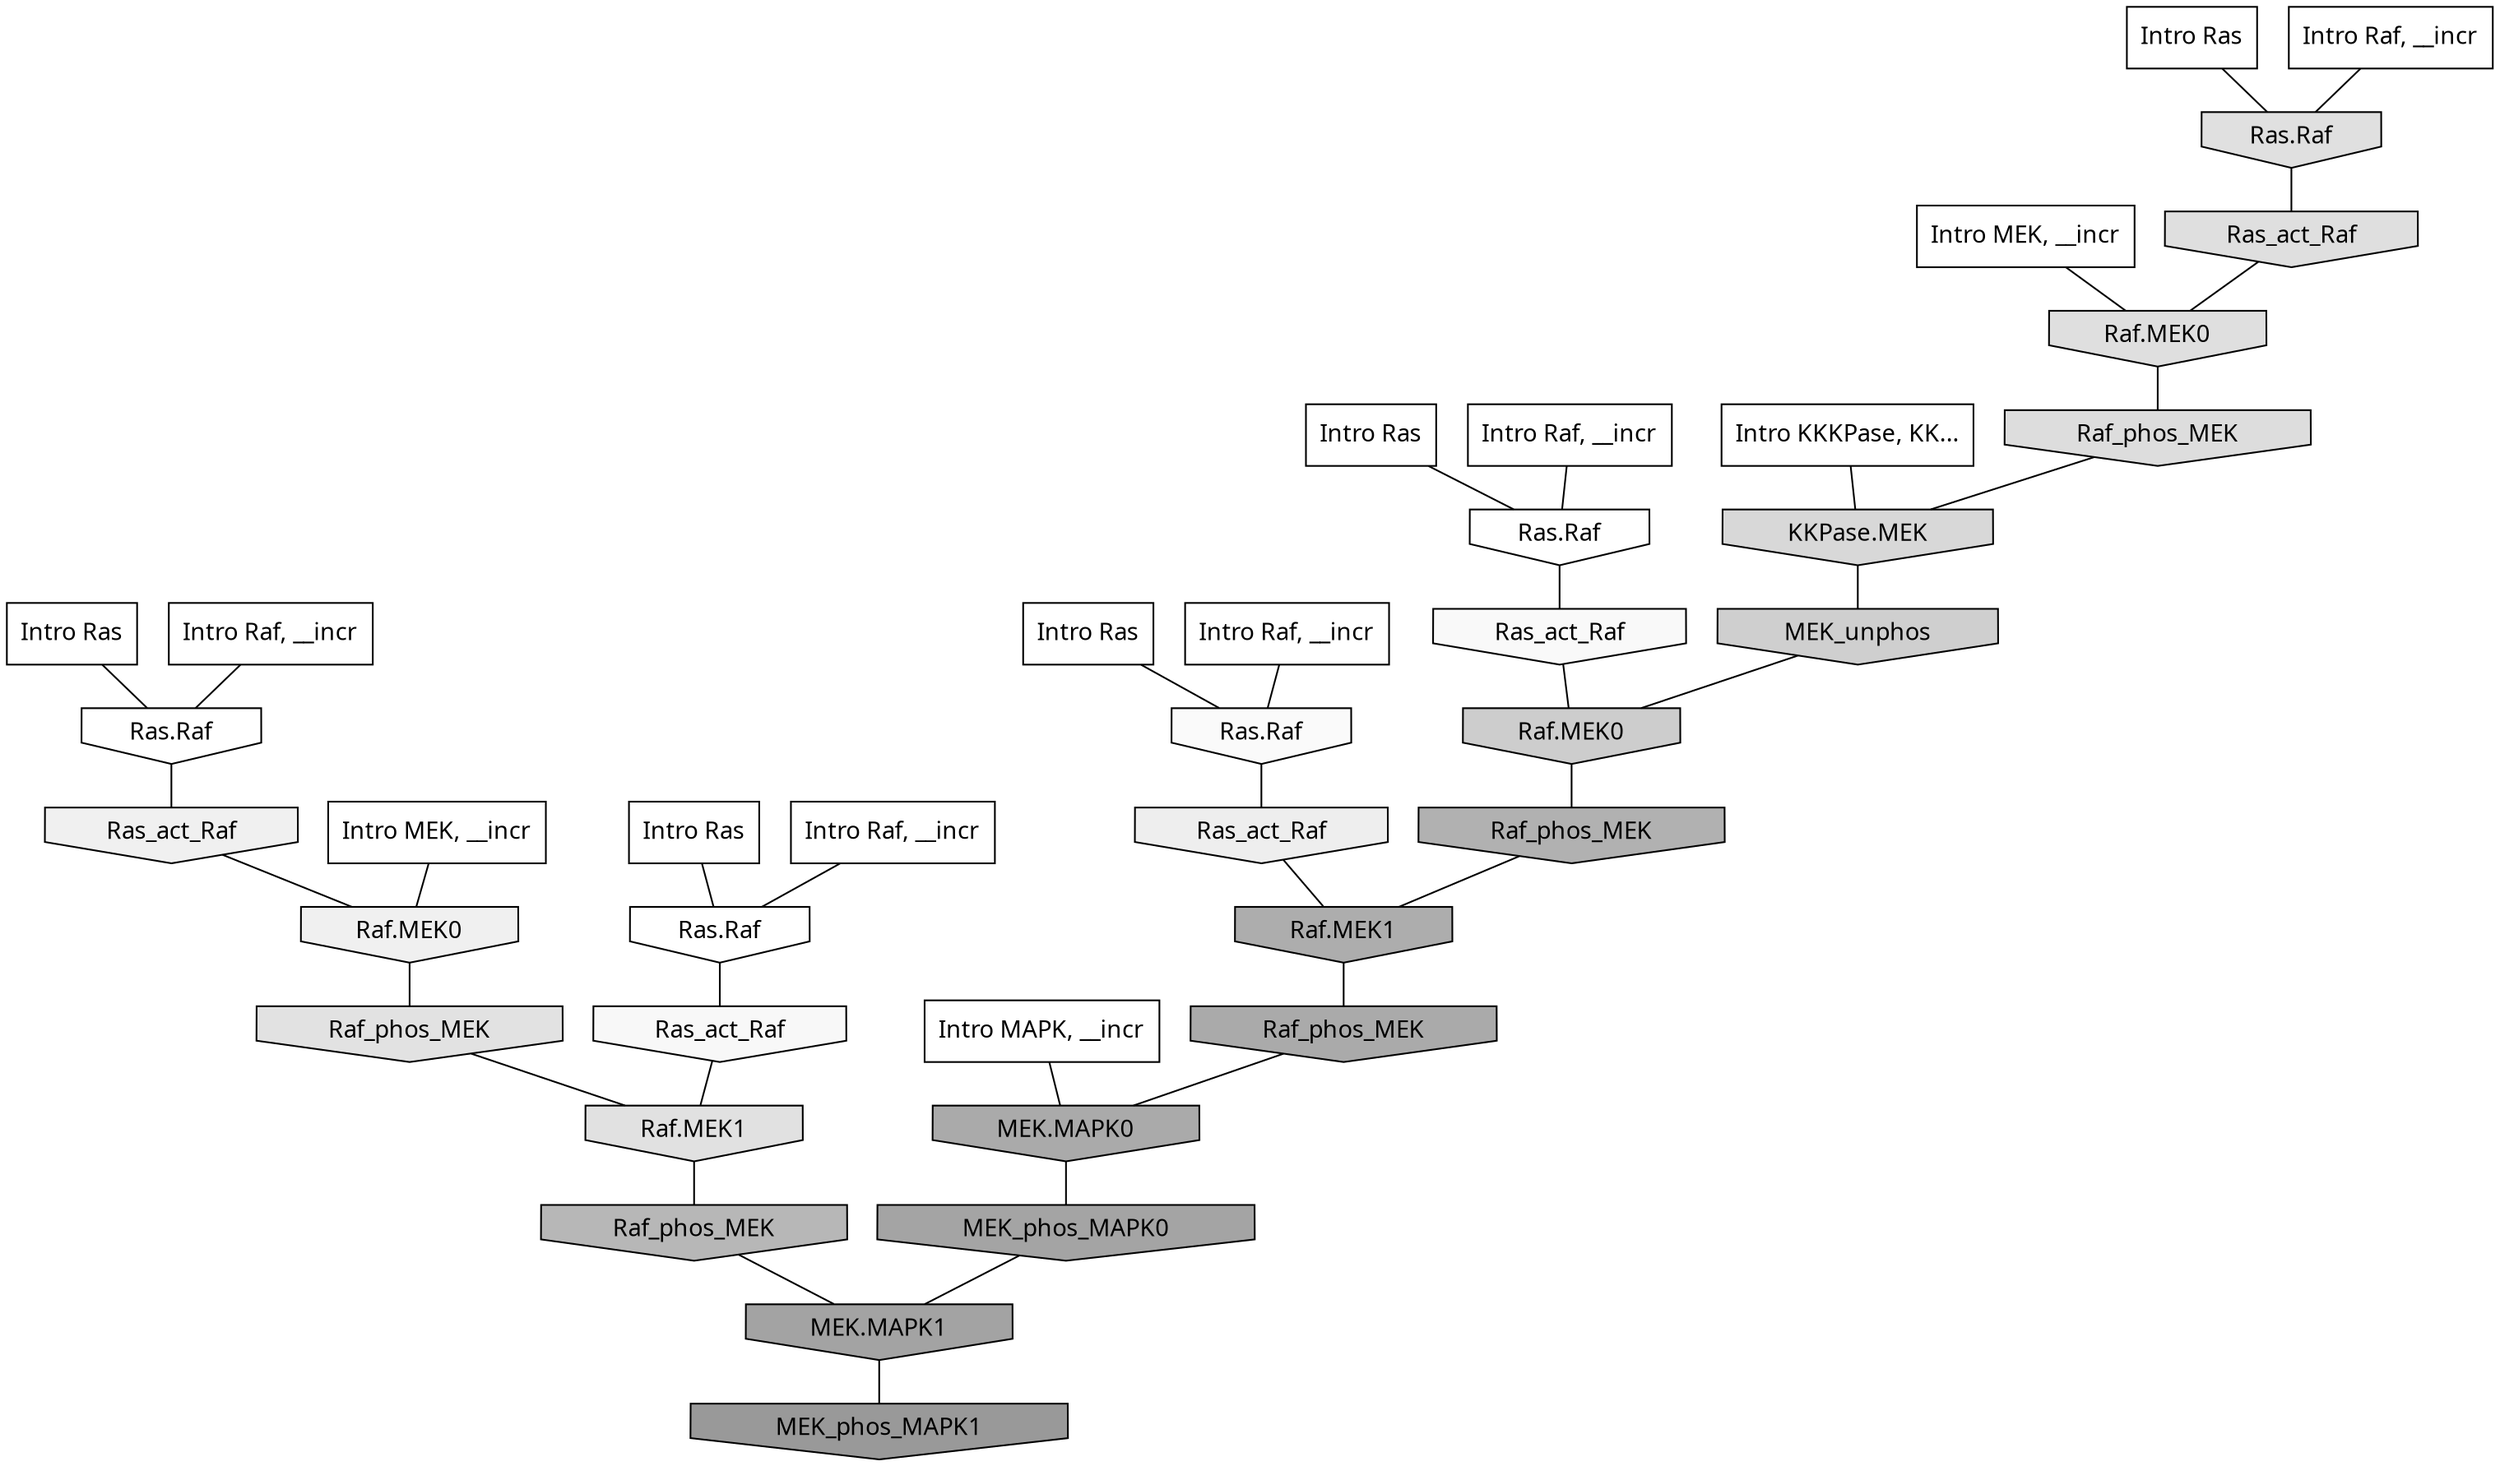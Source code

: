 digraph G{
  rankdir="TB";
  ranksep=0.30;
  node [fontname="CMU Serif"];
  edge [fontname="CMU Serif"];
  
  17 [label="Intro Ras", shape=rectangle, style=filled, fillcolor="0.000 0.000 1.000"]
  
  26 [label="Intro Ras", shape=rectangle, style=filled, fillcolor="0.000 0.000 1.000"]
  
  66 [label="Intro Ras", shape=rectangle, style=filled, fillcolor="0.000 0.000 1.000"]
  
  68 [label="Intro Ras", shape=rectangle, style=filled, fillcolor="0.000 0.000 1.000"]
  
  94 [label="Intro Ras", shape=rectangle, style=filled, fillcolor="0.000 0.000 1.000"]
  
  167 [label="Intro Raf, __incr", shape=rectangle, style=filled, fillcolor="0.000 0.000 1.000"]
  
  206 [label="Intro Raf, __incr", shape=rectangle, style=filled, fillcolor="0.000 0.000 1.000"]
  
  531 [label="Intro Raf, __incr", shape=rectangle, style=filled, fillcolor="0.000 0.000 1.000"]
  
  651 [label="Intro Raf, __incr", shape=rectangle, style=filled, fillcolor="0.000 0.000 1.000"]
  
  700 [label="Intro Raf, __incr", shape=rectangle, style=filled, fillcolor="0.000 0.000 1.000"]
  
  1365 [label="Intro MEK, __incr", shape=rectangle, style=filled, fillcolor="0.000 0.000 1.000"]
  
  1933 [label="Intro MEK, __incr", shape=rectangle, style=filled, fillcolor="0.000 0.000 1.000"]
  
  2502 [label="Intro MAPK, __incr", shape=rectangle, style=filled, fillcolor="0.000 0.000 1.000"]
  
  3195 [label="Intro KKKPase, KK...", shape=rectangle, style=filled, fillcolor="0.000 0.000 1.000"]
  
  3232 [label="Ras.Raf", shape=invhouse, style=filled, fillcolor="0.000 0.000 1.000"]
  
  3264 [label="Ras.Raf", shape=invhouse, style=filled, fillcolor="0.000 0.000 1.000"]
  
  3283 [label="Ras.Raf", shape=invhouse, style=filled, fillcolor="0.000 0.000 1.000"]
  
  3434 [label="Ras.Raf", shape=invhouse, style=filled, fillcolor="0.000 0.000 0.977"]
  
  3476 [label="Ras_act_Raf", shape=invhouse, style=filled, fillcolor="0.000 0.000 0.973"]
  
  3480 [label="Ras_act_Raf", shape=invhouse, style=filled, fillcolor="0.000 0.000 0.972"]
  
  3746 [label="Ras_act_Raf", shape=invhouse, style=filled, fillcolor="0.000 0.000 0.940"]
  
  3749 [label="Raf.MEK0", shape=invhouse, style=filled, fillcolor="0.000 0.000 0.940"]
  
  3836 [label="Ras_act_Raf", shape=invhouse, style=filled, fillcolor="0.000 0.000 0.933"]
  
  4517 [label="Raf_phos_MEK", shape=invhouse, style=filled, fillcolor="0.000 0.000 0.886"]
  
  4578 [label="Raf.MEK1", shape=invhouse, style=filled, fillcolor="0.000 0.000 0.881"]
  
  4664 [label="Ras.Raf", shape=invhouse, style=filled, fillcolor="0.000 0.000 0.876"]
  
  4705 [label="Ras_act_Raf", shape=invhouse, style=filled, fillcolor="0.000 0.000 0.874"]
  
  4707 [label="Raf.MEK0", shape=invhouse, style=filled, fillcolor="0.000 0.000 0.874"]
  
  4846 [label="Raf_phos_MEK", shape=invhouse, style=filled, fillcolor="0.000 0.000 0.865"]
  
  5139 [label="KKPase.MEK", shape=invhouse, style=filled, fillcolor="0.000 0.000 0.845"]
  
  5689 [label="MEK_unphos", shape=invhouse, style=filled, fillcolor="0.000 0.000 0.812"]
  
  5857 [label="Raf.MEK0", shape=invhouse, style=filled, fillcolor="0.000 0.000 0.804"]
  
  8132 [label="Raf_phos_MEK", shape=invhouse, style=filled, fillcolor="0.000 0.000 0.716"]
  
  8798 [label="Raf_phos_MEK", shape=invhouse, style=filled, fillcolor="0.000 0.000 0.695"]
  
  9398 [label="Raf.MEK1", shape=invhouse, style=filled, fillcolor="0.000 0.000 0.678"]
  
  9932 [label="Raf_phos_MEK", shape=invhouse, style=filled, fillcolor="0.000 0.000 0.667"]
  
  9938 [label="MEK.MAPK0", shape=invhouse, style=filled, fillcolor="0.000 0.000 0.667"]
  
  11040 [label="MEK_phos_MAPK0", shape=invhouse, style=filled, fillcolor="0.000 0.000 0.643"]
  
  11326 [label="MEK.MAPK1", shape=invhouse, style=filled, fillcolor="0.000 0.000 0.637"]
  
  13453 [label="MEK_phos_MAPK1", shape=invhouse, style=filled, fillcolor="0.000 0.000 0.600"]
  
  
  11326 -> 13453 [dir=none, color="0.000 0.000 0.000"] 
  11040 -> 11326 [dir=none, color="0.000 0.000 0.000"] 
  9938 -> 11040 [dir=none, color="0.000 0.000 0.000"] 
  9932 -> 9938 [dir=none, color="0.000 0.000 0.000"] 
  9398 -> 9932 [dir=none, color="0.000 0.000 0.000"] 
  8798 -> 9398 [dir=none, color="0.000 0.000 0.000"] 
  8132 -> 11326 [dir=none, color="0.000 0.000 0.000"] 
  5857 -> 8798 [dir=none, color="0.000 0.000 0.000"] 
  5689 -> 5857 [dir=none, color="0.000 0.000 0.000"] 
  5139 -> 5689 [dir=none, color="0.000 0.000 0.000"] 
  4846 -> 5139 [dir=none, color="0.000 0.000 0.000"] 
  4707 -> 4846 [dir=none, color="0.000 0.000 0.000"] 
  4705 -> 4707 [dir=none, color="0.000 0.000 0.000"] 
  4664 -> 4705 [dir=none, color="0.000 0.000 0.000"] 
  4578 -> 8132 [dir=none, color="0.000 0.000 0.000"] 
  4517 -> 4578 [dir=none, color="0.000 0.000 0.000"] 
  3836 -> 9398 [dir=none, color="0.000 0.000 0.000"] 
  3749 -> 4517 [dir=none, color="0.000 0.000 0.000"] 
  3746 -> 3749 [dir=none, color="0.000 0.000 0.000"] 
  3480 -> 4578 [dir=none, color="0.000 0.000 0.000"] 
  3476 -> 5857 [dir=none, color="0.000 0.000 0.000"] 
  3434 -> 3836 [dir=none, color="0.000 0.000 0.000"] 
  3283 -> 3480 [dir=none, color="0.000 0.000 0.000"] 
  3264 -> 3746 [dir=none, color="0.000 0.000 0.000"] 
  3232 -> 3476 [dir=none, color="0.000 0.000 0.000"] 
  3195 -> 5139 [dir=none, color="0.000 0.000 0.000"] 
  2502 -> 9938 [dir=none, color="0.000 0.000 0.000"] 
  1933 -> 4707 [dir=none, color="0.000 0.000 0.000"] 
  1365 -> 3749 [dir=none, color="0.000 0.000 0.000"] 
  700 -> 3232 [dir=none, color="0.000 0.000 0.000"] 
  651 -> 3264 [dir=none, color="0.000 0.000 0.000"] 
  531 -> 3283 [dir=none, color="0.000 0.000 0.000"] 
  206 -> 3434 [dir=none, color="0.000 0.000 0.000"] 
  167 -> 4664 [dir=none, color="0.000 0.000 0.000"] 
  94 -> 3283 [dir=none, color="0.000 0.000 0.000"] 
  68 -> 3232 [dir=none, color="0.000 0.000 0.000"] 
  66 -> 4664 [dir=none, color="0.000 0.000 0.000"] 
  26 -> 3434 [dir=none, color="0.000 0.000 0.000"] 
  17 -> 3264 [dir=none, color="0.000 0.000 0.000"] 
  
  }
